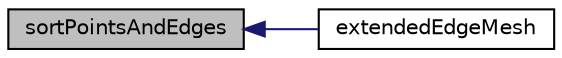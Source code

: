 digraph "sortPointsAndEdges"
{
  bgcolor="transparent";
  edge [fontname="Helvetica",fontsize="10",labelfontname="Helvetica",labelfontsize="10"];
  node [fontname="Helvetica",fontsize="10",shape=record];
  rankdir="LR";
  Node1 [label="sortPointsAndEdges",height=0.2,width=0.4,color="black", fillcolor="grey75", style="filled", fontcolor="black"];
  Node1 -> Node2 [dir="back",color="midnightblue",fontsize="10",style="solid",fontname="Helvetica"];
  Node2 [label="extendedEdgeMesh",height=0.2,width=0.4,color="black",URL="$a00700.html#afd2b47811ea5fb93fabb4e9a00a8985e",tooltip="Construct given a surface with selected edges,point. "];
}
